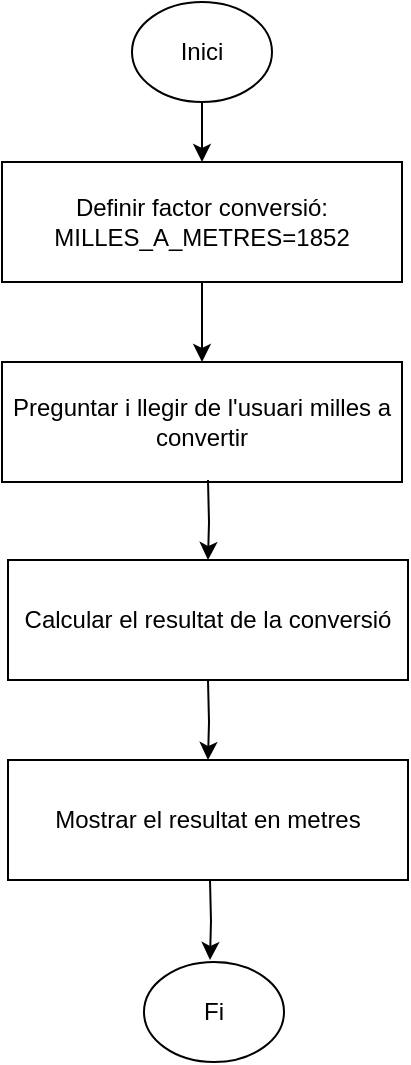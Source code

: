 <mxfile version="21.7.5" type="device">
  <diagram name="Página-1" id="dKehqOb2y4fyhemJ3X-Z">
    <mxGraphModel dx="454" dy="269" grid="1" gridSize="10" guides="1" tooltips="1" connect="1" arrows="1" fold="1" page="1" pageScale="1" pageWidth="827" pageHeight="1169" math="0" shadow="0">
      <root>
        <mxCell id="0" />
        <mxCell id="1" parent="0" />
        <mxCell id="q4z3tuuA0Ni4nbGc4GVf-1" value="Inici" style="ellipse;whiteSpace=wrap;html=1;" vertex="1" parent="1">
          <mxGeometry x="310" y="10" width="70" height="50" as="geometry" />
        </mxCell>
        <mxCell id="q4z3tuuA0Ni4nbGc4GVf-2" value="Fi" style="ellipse;whiteSpace=wrap;html=1;" vertex="1" parent="1">
          <mxGeometry x="316" y="490" width="70" height="50" as="geometry" />
        </mxCell>
        <mxCell id="q4z3tuuA0Ni4nbGc4GVf-11" value="" style="edgeStyle=orthogonalEdgeStyle;rounded=0;orthogonalLoop=1;jettySize=auto;html=1;" edge="1" parent="1" source="q4z3tuuA0Ni4nbGc4GVf-5" target="q4z3tuuA0Ni4nbGc4GVf-7">
          <mxGeometry relative="1" as="geometry" />
        </mxCell>
        <mxCell id="q4z3tuuA0Ni4nbGc4GVf-5" value="Definir factor conversió: MILLES_A_METRES=1852" style="rounded=0;whiteSpace=wrap;html=1;" vertex="1" parent="1">
          <mxGeometry x="245" y="90" width="200" height="60" as="geometry" />
        </mxCell>
        <mxCell id="q4z3tuuA0Ni4nbGc4GVf-6" value="" style="endArrow=classic;html=1;rounded=0;entryX=0.5;entryY=0;entryDx=0;entryDy=0;exitX=0.5;exitY=1;exitDx=0;exitDy=0;" edge="1" parent="1" source="q4z3tuuA0Ni4nbGc4GVf-1" target="q4z3tuuA0Ni4nbGc4GVf-5">
          <mxGeometry width="50" height="50" relative="1" as="geometry">
            <mxPoint x="260" y="100" as="sourcePoint" />
            <mxPoint x="310" y="50" as="targetPoint" />
          </mxGeometry>
        </mxCell>
        <mxCell id="q4z3tuuA0Ni4nbGc4GVf-7" value="Preguntar i llegir de l&#39;usuari milles a convertir" style="rounded=0;whiteSpace=wrap;html=1;" vertex="1" parent="1">
          <mxGeometry x="245" y="190" width="200" height="60" as="geometry" />
        </mxCell>
        <mxCell id="q4z3tuuA0Ni4nbGc4GVf-12" value="" style="edgeStyle=orthogonalEdgeStyle;rounded=0;orthogonalLoop=1;jettySize=auto;html=1;" edge="1" parent="1" target="q4z3tuuA0Ni4nbGc4GVf-13">
          <mxGeometry relative="1" as="geometry">
            <mxPoint x="348" y="249" as="sourcePoint" />
          </mxGeometry>
        </mxCell>
        <mxCell id="q4z3tuuA0Ni4nbGc4GVf-13" value="Calcular el resultat de la conversió" style="rounded=0;whiteSpace=wrap;html=1;" vertex="1" parent="1">
          <mxGeometry x="248" y="289" width="200" height="60" as="geometry" />
        </mxCell>
        <mxCell id="q4z3tuuA0Ni4nbGc4GVf-15" value="" style="edgeStyle=orthogonalEdgeStyle;rounded=0;orthogonalLoop=1;jettySize=auto;html=1;" edge="1" parent="1" target="q4z3tuuA0Ni4nbGc4GVf-16">
          <mxGeometry relative="1" as="geometry">
            <mxPoint x="348" y="349" as="sourcePoint" />
          </mxGeometry>
        </mxCell>
        <mxCell id="q4z3tuuA0Ni4nbGc4GVf-16" value="Mostrar el resultat en metres" style="rounded=0;whiteSpace=wrap;html=1;" vertex="1" parent="1">
          <mxGeometry x="248" y="389" width="200" height="60" as="geometry" />
        </mxCell>
        <mxCell id="q4z3tuuA0Ni4nbGc4GVf-17" value="" style="edgeStyle=orthogonalEdgeStyle;rounded=0;orthogonalLoop=1;jettySize=auto;html=1;" edge="1" parent="1">
          <mxGeometry relative="1" as="geometry">
            <mxPoint x="349" y="449" as="sourcePoint" />
            <mxPoint x="349" y="489" as="targetPoint" />
          </mxGeometry>
        </mxCell>
      </root>
    </mxGraphModel>
  </diagram>
</mxfile>
